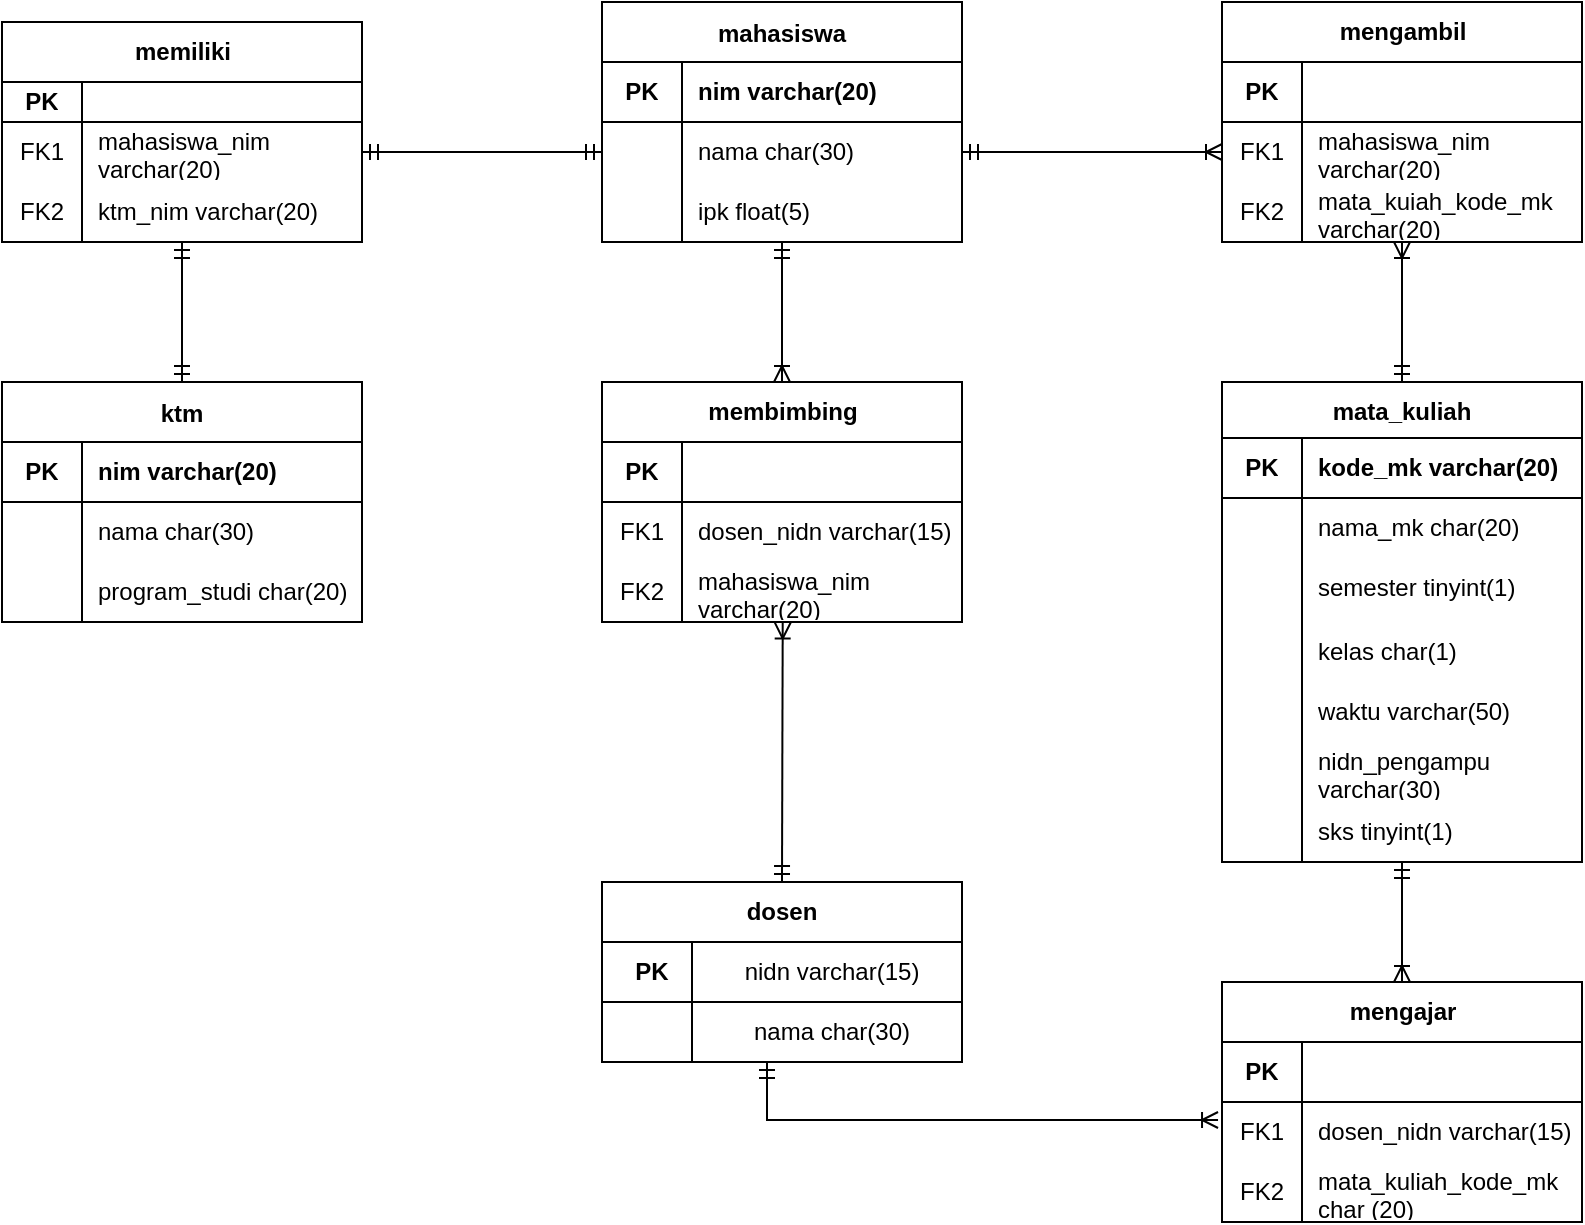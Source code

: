<mxfile version="15.9.1" type="device"><diagram id="C5RBs43oDa-KdzZeNtuy" name="Page-1"><mxGraphModel dx="1038" dy="617" grid="1" gridSize="10" guides="1" tooltips="1" connect="1" arrows="1" fold="1" page="1" pageScale="1" pageWidth="827" pageHeight="1169" math="0" shadow="0"><root><mxCell id="WIyWlLk6GJQsqaUBKTNV-0"/><mxCell id="WIyWlLk6GJQsqaUBKTNV-1" parent="WIyWlLk6GJQsqaUBKTNV-0"/><mxCell id="8KVBuHoaJEhCIjv3DXk8-70" value="mahasiswa" style="shape=table;startSize=30;container=1;collapsible=0;childLayout=tableLayout;fixedRows=1;rowLines=0;fontStyle=1;align=center;pointerEvents=1;fontSize=12;" parent="WIyWlLk6GJQsqaUBKTNV-1" vertex="1"><mxGeometry x="300" y="70" width="180" height="120" as="geometry"/></mxCell><mxCell id="8KVBuHoaJEhCIjv3DXk8-71" value="" style="shape=partialRectangle;html=1;whiteSpace=wrap;collapsible=0;dropTarget=0;pointerEvents=1;fillColor=none;top=0;left=0;bottom=1;right=0;points=[[0,0.5],[1,0.5]];portConstraint=eastwest;fontSize=12;" parent="8KVBuHoaJEhCIjv3DXk8-70" vertex="1"><mxGeometry y="30" width="180" height="30" as="geometry"/></mxCell><mxCell id="8KVBuHoaJEhCIjv3DXk8-72" value="&lt;b&gt;PK&lt;/b&gt;" style="shape=partialRectangle;html=1;whiteSpace=wrap;connectable=0;fillColor=none;top=0;left=0;bottom=0;right=0;overflow=hidden;pointerEvents=1;fontSize=12;" parent="8KVBuHoaJEhCIjv3DXk8-71" vertex="1"><mxGeometry width="40" height="30" as="geometry"><mxRectangle width="40" height="30" as="alternateBounds"/></mxGeometry></mxCell><mxCell id="8KVBuHoaJEhCIjv3DXk8-73" value="&lt;b&gt;nim varchar(20)&lt;/b&gt;" style="shape=partialRectangle;html=1;whiteSpace=wrap;connectable=0;fillColor=none;top=0;left=0;bottom=0;right=0;align=left;spacingLeft=6;overflow=hidden;pointerEvents=1;fontSize=12;" parent="8KVBuHoaJEhCIjv3DXk8-71" vertex="1"><mxGeometry x="40" width="140" height="30" as="geometry"><mxRectangle width="140" height="30" as="alternateBounds"/></mxGeometry></mxCell><mxCell id="8KVBuHoaJEhCIjv3DXk8-74" value="" style="shape=partialRectangle;html=1;whiteSpace=wrap;collapsible=0;dropTarget=0;pointerEvents=1;fillColor=none;top=0;left=0;bottom=0;right=0;points=[[0,0.5],[1,0.5]];portConstraint=eastwest;fontSize=12;" parent="8KVBuHoaJEhCIjv3DXk8-70" vertex="1"><mxGeometry y="60" width="180" height="30" as="geometry"/></mxCell><mxCell id="8KVBuHoaJEhCIjv3DXk8-75" value="" style="shape=partialRectangle;html=1;whiteSpace=wrap;connectable=0;fillColor=none;top=0;left=0;bottom=0;right=0;overflow=hidden;pointerEvents=1;fontSize=12;" parent="8KVBuHoaJEhCIjv3DXk8-74" vertex="1"><mxGeometry width="40" height="30" as="geometry"><mxRectangle width="40" height="30" as="alternateBounds"/></mxGeometry></mxCell><mxCell id="8KVBuHoaJEhCIjv3DXk8-76" value="nama char(30)" style="shape=partialRectangle;html=1;whiteSpace=wrap;connectable=0;fillColor=none;top=0;left=0;bottom=0;right=0;align=left;spacingLeft=6;overflow=hidden;pointerEvents=1;fontSize=12;" parent="8KVBuHoaJEhCIjv3DXk8-74" vertex="1"><mxGeometry x="40" width="140" height="30" as="geometry"><mxRectangle width="140" height="30" as="alternateBounds"/></mxGeometry></mxCell><mxCell id="8KVBuHoaJEhCIjv3DXk8-77" value="" style="shape=partialRectangle;html=1;whiteSpace=wrap;collapsible=0;dropTarget=0;pointerEvents=1;fillColor=none;top=0;left=0;bottom=0;right=0;points=[[0,0.5],[1,0.5]];portConstraint=eastwest;fontSize=12;" parent="8KVBuHoaJEhCIjv3DXk8-70" vertex="1"><mxGeometry y="90" width="180" height="30" as="geometry"/></mxCell><mxCell id="8KVBuHoaJEhCIjv3DXk8-78" value="" style="shape=partialRectangle;html=1;whiteSpace=wrap;connectable=0;fillColor=none;top=0;left=0;bottom=0;right=0;overflow=hidden;pointerEvents=1;fontSize=12;" parent="8KVBuHoaJEhCIjv3DXk8-77" vertex="1"><mxGeometry width="40" height="30" as="geometry"><mxRectangle width="40" height="30" as="alternateBounds"/></mxGeometry></mxCell><mxCell id="8KVBuHoaJEhCIjv3DXk8-79" value="ipk float(5)" style="shape=partialRectangle;html=1;whiteSpace=wrap;connectable=0;fillColor=none;top=0;left=0;bottom=0;right=0;align=left;spacingLeft=6;overflow=hidden;pointerEvents=1;fontSize=12;" parent="8KVBuHoaJEhCIjv3DXk8-77" vertex="1"><mxGeometry x="40" width="140" height="30" as="geometry"><mxRectangle width="140" height="30" as="alternateBounds"/></mxGeometry></mxCell><mxCell id="8KVBuHoaJEhCIjv3DXk8-141" value="mengambil" style="shape=table;startSize=30;container=1;collapsible=0;childLayout=tableLayout;fixedRows=1;rowLines=0;fontStyle=1;align=center;pointerEvents=1;fillColor=none;html=1;" parent="WIyWlLk6GJQsqaUBKTNV-1" vertex="1"><mxGeometry x="610" y="70" width="180" height="120" as="geometry"/></mxCell><mxCell id="8KVBuHoaJEhCIjv3DXk8-142" value="" style="shape=partialRectangle;html=1;whiteSpace=wrap;collapsible=0;dropTarget=0;pointerEvents=1;fillColor=none;top=0;left=0;bottom=1;right=0;points=[[0,0.5],[1,0.5]];portConstraint=eastwest;" parent="8KVBuHoaJEhCIjv3DXk8-141" vertex="1"><mxGeometry y="30" width="180" height="30" as="geometry"/></mxCell><mxCell id="8KVBuHoaJEhCIjv3DXk8-143" value="PK" style="shape=partialRectangle;html=1;whiteSpace=wrap;connectable=0;fillColor=none;top=0;left=0;bottom=0;right=0;overflow=hidden;pointerEvents=1;fontStyle=1" parent="8KVBuHoaJEhCIjv3DXk8-142" vertex="1"><mxGeometry width="40" height="30" as="geometry"><mxRectangle width="40" height="30" as="alternateBounds"/></mxGeometry></mxCell><mxCell id="8KVBuHoaJEhCIjv3DXk8-144" value="" style="shape=partialRectangle;html=1;whiteSpace=wrap;connectable=0;fillColor=none;top=0;left=0;bottom=0;right=0;align=left;spacingLeft=6;overflow=hidden;pointerEvents=1;" parent="8KVBuHoaJEhCIjv3DXk8-142" vertex="1"><mxGeometry x="40" width="140" height="30" as="geometry"><mxRectangle width="140" height="30" as="alternateBounds"/></mxGeometry></mxCell><mxCell id="8KVBuHoaJEhCIjv3DXk8-145" value="" style="shape=partialRectangle;html=1;whiteSpace=wrap;collapsible=0;dropTarget=0;pointerEvents=1;fillColor=none;top=0;left=0;bottom=0;right=0;points=[[0,0.5],[1,0.5]];portConstraint=eastwest;" parent="8KVBuHoaJEhCIjv3DXk8-141" vertex="1"><mxGeometry y="60" width="180" height="30" as="geometry"/></mxCell><mxCell id="8KVBuHoaJEhCIjv3DXk8-146" value="FK1" style="shape=partialRectangle;html=1;whiteSpace=wrap;connectable=0;fillColor=none;top=0;left=0;bottom=0;right=0;overflow=hidden;pointerEvents=1;" parent="8KVBuHoaJEhCIjv3DXk8-145" vertex="1"><mxGeometry width="40" height="30" as="geometry"><mxRectangle width="40" height="30" as="alternateBounds"/></mxGeometry></mxCell><mxCell id="8KVBuHoaJEhCIjv3DXk8-147" value="mahasiswa_nim varchar(20)" style="shape=partialRectangle;html=1;whiteSpace=wrap;connectable=0;fillColor=none;top=0;left=0;bottom=0;right=0;align=left;spacingLeft=6;overflow=hidden;pointerEvents=1;" parent="8KVBuHoaJEhCIjv3DXk8-145" vertex="1"><mxGeometry x="40" width="140" height="30" as="geometry"><mxRectangle width="140" height="30" as="alternateBounds"/></mxGeometry></mxCell><mxCell id="8KVBuHoaJEhCIjv3DXk8-148" value="" style="shape=partialRectangle;html=1;whiteSpace=wrap;collapsible=0;dropTarget=0;pointerEvents=1;fillColor=none;top=0;left=0;bottom=0;right=0;points=[[0,0.5],[1,0.5]];portConstraint=eastwest;" parent="8KVBuHoaJEhCIjv3DXk8-141" vertex="1"><mxGeometry y="90" width="180" height="30" as="geometry"/></mxCell><mxCell id="8KVBuHoaJEhCIjv3DXk8-149" value="FK2" style="shape=partialRectangle;html=1;whiteSpace=wrap;connectable=0;fillColor=none;top=0;left=0;bottom=0;right=0;overflow=hidden;pointerEvents=1;" parent="8KVBuHoaJEhCIjv3DXk8-148" vertex="1"><mxGeometry width="40" height="30" as="geometry"><mxRectangle width="40" height="30" as="alternateBounds"/></mxGeometry></mxCell><mxCell id="8KVBuHoaJEhCIjv3DXk8-150" value="mata_kuiah_kode_mk varchar(20)" style="shape=partialRectangle;html=1;whiteSpace=wrap;connectable=0;fillColor=none;top=0;left=0;bottom=0;right=0;align=left;spacingLeft=6;overflow=hidden;pointerEvents=1;" parent="8KVBuHoaJEhCIjv3DXk8-148" vertex="1"><mxGeometry x="40" width="140" height="30" as="geometry"><mxRectangle width="140" height="30" as="alternateBounds"/></mxGeometry></mxCell><mxCell id="8KVBuHoaJEhCIjv3DXk8-151" value="mengajar" style="shape=table;startSize=30;container=1;collapsible=0;childLayout=tableLayout;fixedRows=1;rowLines=0;fontStyle=1;align=center;pointerEvents=1;fillColor=none;html=1;" parent="WIyWlLk6GJQsqaUBKTNV-1" vertex="1"><mxGeometry x="610" y="560" width="180" height="120" as="geometry"/></mxCell><mxCell id="8KVBuHoaJEhCIjv3DXk8-152" value="" style="shape=partialRectangle;html=1;whiteSpace=wrap;collapsible=0;dropTarget=0;pointerEvents=1;fillColor=none;top=0;left=0;bottom=1;right=0;points=[[0,0.5],[1,0.5]];portConstraint=eastwest;" parent="8KVBuHoaJEhCIjv3DXk8-151" vertex="1"><mxGeometry y="30" width="180" height="30" as="geometry"/></mxCell><mxCell id="8KVBuHoaJEhCIjv3DXk8-153" value="PK" style="shape=partialRectangle;html=1;whiteSpace=wrap;connectable=0;fillColor=none;top=0;left=0;bottom=0;right=0;overflow=hidden;pointerEvents=1;fontStyle=1" parent="8KVBuHoaJEhCIjv3DXk8-152" vertex="1"><mxGeometry width="40" height="30" as="geometry"><mxRectangle width="40" height="30" as="alternateBounds"/></mxGeometry></mxCell><mxCell id="8KVBuHoaJEhCIjv3DXk8-154" value="" style="shape=partialRectangle;html=1;whiteSpace=wrap;connectable=0;fillColor=none;top=0;left=0;bottom=0;right=0;align=left;spacingLeft=6;overflow=hidden;pointerEvents=1;" parent="8KVBuHoaJEhCIjv3DXk8-152" vertex="1"><mxGeometry x="40" width="140" height="30" as="geometry"><mxRectangle width="140" height="30" as="alternateBounds"/></mxGeometry></mxCell><mxCell id="8KVBuHoaJEhCIjv3DXk8-155" value="" style="shape=partialRectangle;html=1;whiteSpace=wrap;collapsible=0;dropTarget=0;pointerEvents=1;fillColor=none;top=0;left=0;bottom=0;right=0;points=[[0,0.5],[1,0.5]];portConstraint=eastwest;" parent="8KVBuHoaJEhCIjv3DXk8-151" vertex="1"><mxGeometry y="60" width="180" height="30" as="geometry"/></mxCell><mxCell id="8KVBuHoaJEhCIjv3DXk8-156" value="FK1" style="shape=partialRectangle;html=1;whiteSpace=wrap;connectable=0;fillColor=none;top=0;left=0;bottom=0;right=0;overflow=hidden;pointerEvents=1;" parent="8KVBuHoaJEhCIjv3DXk8-155" vertex="1"><mxGeometry width="40" height="30" as="geometry"><mxRectangle width="40" height="30" as="alternateBounds"/></mxGeometry></mxCell><mxCell id="8KVBuHoaJEhCIjv3DXk8-157" value="dosen_nidn varchar(15)" style="shape=partialRectangle;html=1;whiteSpace=wrap;connectable=0;fillColor=none;top=0;left=0;bottom=0;right=0;align=left;spacingLeft=6;overflow=hidden;pointerEvents=1;" parent="8KVBuHoaJEhCIjv3DXk8-155" vertex="1"><mxGeometry x="40" width="140" height="30" as="geometry"><mxRectangle width="140" height="30" as="alternateBounds"/></mxGeometry></mxCell><mxCell id="8KVBuHoaJEhCIjv3DXk8-158" value="" style="shape=partialRectangle;html=1;whiteSpace=wrap;collapsible=0;dropTarget=0;pointerEvents=1;fillColor=none;top=0;left=0;bottom=0;right=0;points=[[0,0.5],[1,0.5]];portConstraint=eastwest;" parent="8KVBuHoaJEhCIjv3DXk8-151" vertex="1"><mxGeometry y="90" width="180" height="30" as="geometry"/></mxCell><mxCell id="8KVBuHoaJEhCIjv3DXk8-159" value="FK2" style="shape=partialRectangle;html=1;whiteSpace=wrap;connectable=0;fillColor=none;top=0;left=0;bottom=0;right=0;overflow=hidden;pointerEvents=1;" parent="8KVBuHoaJEhCIjv3DXk8-158" vertex="1"><mxGeometry width="40" height="30" as="geometry"><mxRectangle width="40" height="30" as="alternateBounds"/></mxGeometry></mxCell><mxCell id="8KVBuHoaJEhCIjv3DXk8-160" value="mata_kuliah_kode_mk char (20)" style="shape=partialRectangle;html=1;whiteSpace=wrap;connectable=0;fillColor=none;top=0;left=0;bottom=0;right=0;align=left;spacingLeft=6;overflow=hidden;pointerEvents=1;" parent="8KVBuHoaJEhCIjv3DXk8-158" vertex="1"><mxGeometry x="40" width="140" height="30" as="geometry"><mxRectangle width="140" height="30" as="alternateBounds"/></mxGeometry></mxCell><mxCell id="8KVBuHoaJEhCIjv3DXk8-190" value="" style="group" parent="WIyWlLk6GJQsqaUBKTNV-1" vertex="1" connectable="0"><mxGeometry x="300" y="510" width="180" height="90" as="geometry"/></mxCell><mxCell id="8KVBuHoaJEhCIjv3DXk8-181" value="&lt;b&gt;dosen&lt;/b&gt;" style="rounded=0;whiteSpace=wrap;html=1;pointerEvents=1;fillColor=none;" parent="8KVBuHoaJEhCIjv3DXk8-190" vertex="1"><mxGeometry width="180" height="30" as="geometry"/></mxCell><mxCell id="8KVBuHoaJEhCIjv3DXk8-182" value="" style="rounded=0;whiteSpace=wrap;html=1;pointerEvents=1;fillColor=none;" parent="8KVBuHoaJEhCIjv3DXk8-190" vertex="1"><mxGeometry y="30" width="180" height="30" as="geometry"/></mxCell><mxCell id="8KVBuHoaJEhCIjv3DXk8-183" value="" style="endArrow=none;html=1;rounded=0;fontSize=12;startSize=30;entryX=0.25;entryY=0;entryDx=0;entryDy=0;exitX=0.25;exitY=1;exitDx=0;exitDy=0;" parent="8KVBuHoaJEhCIjv3DXk8-190" source="8KVBuHoaJEhCIjv3DXk8-187" target="8KVBuHoaJEhCIjv3DXk8-182" edge="1"><mxGeometry width="50" height="50" relative="1" as="geometry"><mxPoint x="45" y="80" as="sourcePoint"/><mxPoint x="430" y="110" as="targetPoint"/></mxGeometry></mxCell><mxCell id="8KVBuHoaJEhCIjv3DXk8-184" value="&lt;b&gt;PK&lt;/b&gt;" style="text;html=1;strokeColor=none;fillColor=none;align=center;verticalAlign=middle;whiteSpace=wrap;rounded=0;pointerEvents=1;" parent="8KVBuHoaJEhCIjv3DXk8-190" vertex="1"><mxGeometry y="30" width="50" height="30" as="geometry"/></mxCell><mxCell id="8KVBuHoaJEhCIjv3DXk8-185" value="nidn varchar(15)" style="text;html=1;strokeColor=none;fillColor=none;align=center;verticalAlign=middle;whiteSpace=wrap;rounded=0;pointerEvents=1;" parent="8KVBuHoaJEhCIjv3DXk8-190" vertex="1"><mxGeometry x="50" y="30" width="130" height="30" as="geometry"/></mxCell><mxCell id="8KVBuHoaJEhCIjv3DXk8-187" value="" style="rounded=0;whiteSpace=wrap;html=1;pointerEvents=1;fillColor=none;" parent="8KVBuHoaJEhCIjv3DXk8-190" vertex="1"><mxGeometry y="60" width="180" height="30" as="geometry"/></mxCell><mxCell id="8KVBuHoaJEhCIjv3DXk8-188" value="" style="text;html=1;strokeColor=none;fillColor=none;align=center;verticalAlign=middle;whiteSpace=wrap;rounded=0;pointerEvents=1;" parent="8KVBuHoaJEhCIjv3DXk8-190" vertex="1"><mxGeometry y="60" width="50" height="30" as="geometry"/></mxCell><mxCell id="8KVBuHoaJEhCIjv3DXk8-189" value="nama char(30)" style="text;html=1;strokeColor=none;fillColor=none;align=center;verticalAlign=middle;whiteSpace=wrap;rounded=0;pointerEvents=1;" parent="8KVBuHoaJEhCIjv3DXk8-190" vertex="1"><mxGeometry x="50" y="60" width="130" height="30" as="geometry"/></mxCell><mxCell id="8KVBuHoaJEhCIjv3DXk8-191" value="membimbing" style="shape=table;startSize=30;container=1;collapsible=0;childLayout=tableLayout;fixedRows=1;rowLines=0;fontStyle=1;align=center;pointerEvents=1;fillColor=none;html=1;" parent="WIyWlLk6GJQsqaUBKTNV-1" vertex="1"><mxGeometry x="300" y="260" width="180" height="120" as="geometry"/></mxCell><mxCell id="8KVBuHoaJEhCIjv3DXk8-192" value="" style="shape=partialRectangle;html=1;whiteSpace=wrap;collapsible=0;dropTarget=0;pointerEvents=1;fillColor=none;top=0;left=0;bottom=1;right=0;points=[[0,0.5],[1,0.5]];portConstraint=eastwest;" parent="8KVBuHoaJEhCIjv3DXk8-191" vertex="1"><mxGeometry y="30" width="180" height="30" as="geometry"/></mxCell><mxCell id="8KVBuHoaJEhCIjv3DXk8-193" value="PK" style="shape=partialRectangle;html=1;whiteSpace=wrap;connectable=0;fillColor=none;top=0;left=0;bottom=0;right=0;overflow=hidden;pointerEvents=1;fontStyle=1" parent="8KVBuHoaJEhCIjv3DXk8-192" vertex="1"><mxGeometry width="40" height="30" as="geometry"><mxRectangle width="40" height="30" as="alternateBounds"/></mxGeometry></mxCell><mxCell id="8KVBuHoaJEhCIjv3DXk8-194" value="" style="shape=partialRectangle;html=1;whiteSpace=wrap;connectable=0;fillColor=none;top=0;left=0;bottom=0;right=0;align=left;spacingLeft=6;overflow=hidden;pointerEvents=1;" parent="8KVBuHoaJEhCIjv3DXk8-192" vertex="1"><mxGeometry x="40" width="140" height="30" as="geometry"><mxRectangle width="140" height="30" as="alternateBounds"/></mxGeometry></mxCell><mxCell id="8KVBuHoaJEhCIjv3DXk8-195" value="" style="shape=partialRectangle;html=1;whiteSpace=wrap;collapsible=0;dropTarget=0;pointerEvents=1;fillColor=none;top=0;left=0;bottom=0;right=0;points=[[0,0.5],[1,0.5]];portConstraint=eastwest;" parent="8KVBuHoaJEhCIjv3DXk8-191" vertex="1"><mxGeometry y="60" width="180" height="30" as="geometry"/></mxCell><mxCell id="8KVBuHoaJEhCIjv3DXk8-196" value="FK1" style="shape=partialRectangle;html=1;whiteSpace=wrap;connectable=0;fillColor=none;top=0;left=0;bottom=0;right=0;overflow=hidden;pointerEvents=1;" parent="8KVBuHoaJEhCIjv3DXk8-195" vertex="1"><mxGeometry width="40" height="30" as="geometry"><mxRectangle width="40" height="30" as="alternateBounds"/></mxGeometry></mxCell><mxCell id="8KVBuHoaJEhCIjv3DXk8-197" value="dosen_nidn varchar(15)" style="shape=partialRectangle;html=1;whiteSpace=wrap;connectable=0;fillColor=none;top=0;left=0;bottom=0;right=0;align=left;spacingLeft=6;overflow=hidden;pointerEvents=1;" parent="8KVBuHoaJEhCIjv3DXk8-195" vertex="1"><mxGeometry x="40" width="140" height="30" as="geometry"><mxRectangle width="140" height="30" as="alternateBounds"/></mxGeometry></mxCell><mxCell id="8KVBuHoaJEhCIjv3DXk8-198" value="" style="shape=partialRectangle;html=1;whiteSpace=wrap;collapsible=0;dropTarget=0;pointerEvents=1;fillColor=none;top=0;left=0;bottom=0;right=0;points=[[0,0.5],[1,0.5]];portConstraint=eastwest;" parent="8KVBuHoaJEhCIjv3DXk8-191" vertex="1"><mxGeometry y="90" width="180" height="30" as="geometry"/></mxCell><mxCell id="8KVBuHoaJEhCIjv3DXk8-199" value="FK2" style="shape=partialRectangle;html=1;whiteSpace=wrap;connectable=0;fillColor=none;top=0;left=0;bottom=0;right=0;overflow=hidden;pointerEvents=1;" parent="8KVBuHoaJEhCIjv3DXk8-198" vertex="1"><mxGeometry width="40" height="30" as="geometry"><mxRectangle width="40" height="30" as="alternateBounds"/></mxGeometry></mxCell><mxCell id="8KVBuHoaJEhCIjv3DXk8-200" value="mahasiswa_nim varchar(20)" style="shape=partialRectangle;html=1;whiteSpace=wrap;connectable=0;fillColor=none;top=0;left=0;bottom=0;right=0;align=left;spacingLeft=6;overflow=hidden;pointerEvents=1;" parent="8KVBuHoaJEhCIjv3DXk8-198" vertex="1"><mxGeometry x="40" width="140" height="30" as="geometry"><mxRectangle width="140" height="30" as="alternateBounds"/></mxGeometry></mxCell><mxCell id="8KVBuHoaJEhCIjv3DXk8-201" value="ktm" style="shape=table;startSize=30;container=1;collapsible=0;childLayout=tableLayout;fixedRows=1;rowLines=0;fontStyle=1;align=center;pointerEvents=1;fontSize=12;" parent="WIyWlLk6GJQsqaUBKTNV-1" vertex="1"><mxGeometry y="260" width="180" height="120" as="geometry"/></mxCell><mxCell id="8KVBuHoaJEhCIjv3DXk8-202" value="" style="shape=partialRectangle;html=1;whiteSpace=wrap;collapsible=0;dropTarget=0;pointerEvents=1;fillColor=none;top=0;left=0;bottom=1;right=0;points=[[0,0.5],[1,0.5]];portConstraint=eastwest;fontSize=12;" parent="8KVBuHoaJEhCIjv3DXk8-201" vertex="1"><mxGeometry y="30" width="180" height="30" as="geometry"/></mxCell><mxCell id="8KVBuHoaJEhCIjv3DXk8-203" value="&lt;b&gt;PK&lt;/b&gt;" style="shape=partialRectangle;html=1;whiteSpace=wrap;connectable=0;fillColor=none;top=0;left=0;bottom=0;right=0;overflow=hidden;pointerEvents=1;fontSize=12;" parent="8KVBuHoaJEhCIjv3DXk8-202" vertex="1"><mxGeometry width="40" height="30" as="geometry"><mxRectangle width="40" height="30" as="alternateBounds"/></mxGeometry></mxCell><mxCell id="8KVBuHoaJEhCIjv3DXk8-204" value="&lt;b&gt;nim varchar(20)&lt;/b&gt;" style="shape=partialRectangle;html=1;whiteSpace=wrap;connectable=0;fillColor=none;top=0;left=0;bottom=0;right=0;align=left;spacingLeft=6;overflow=hidden;pointerEvents=1;fontSize=12;" parent="8KVBuHoaJEhCIjv3DXk8-202" vertex="1"><mxGeometry x="40" width="140" height="30" as="geometry"><mxRectangle width="140" height="30" as="alternateBounds"/></mxGeometry></mxCell><mxCell id="8KVBuHoaJEhCIjv3DXk8-205" value="" style="shape=partialRectangle;html=1;whiteSpace=wrap;collapsible=0;dropTarget=0;pointerEvents=1;fillColor=none;top=0;left=0;bottom=0;right=0;points=[[0,0.5],[1,0.5]];portConstraint=eastwest;fontSize=12;" parent="8KVBuHoaJEhCIjv3DXk8-201" vertex="1"><mxGeometry y="60" width="180" height="30" as="geometry"/></mxCell><mxCell id="8KVBuHoaJEhCIjv3DXk8-206" value="" style="shape=partialRectangle;html=1;whiteSpace=wrap;connectable=0;fillColor=none;top=0;left=0;bottom=0;right=0;overflow=hidden;pointerEvents=1;fontSize=12;" parent="8KVBuHoaJEhCIjv3DXk8-205" vertex="1"><mxGeometry width="40" height="30" as="geometry"><mxRectangle width="40" height="30" as="alternateBounds"/></mxGeometry></mxCell><mxCell id="8KVBuHoaJEhCIjv3DXk8-207" value="nama char(30)" style="shape=partialRectangle;html=1;whiteSpace=wrap;connectable=0;fillColor=none;top=0;left=0;bottom=0;right=0;align=left;spacingLeft=6;overflow=hidden;pointerEvents=1;fontSize=12;" parent="8KVBuHoaJEhCIjv3DXk8-205" vertex="1"><mxGeometry x="40" width="140" height="30" as="geometry"><mxRectangle width="140" height="30" as="alternateBounds"/></mxGeometry></mxCell><mxCell id="8KVBuHoaJEhCIjv3DXk8-208" value="" style="shape=partialRectangle;html=1;whiteSpace=wrap;collapsible=0;dropTarget=0;pointerEvents=1;fillColor=none;top=0;left=0;bottom=0;right=0;points=[[0,0.5],[1,0.5]];portConstraint=eastwest;fontSize=12;" parent="8KVBuHoaJEhCIjv3DXk8-201" vertex="1"><mxGeometry y="90" width="180" height="30" as="geometry"/></mxCell><mxCell id="8KVBuHoaJEhCIjv3DXk8-209" value="" style="shape=partialRectangle;html=1;whiteSpace=wrap;connectable=0;fillColor=none;top=0;left=0;bottom=0;right=0;overflow=hidden;pointerEvents=1;fontSize=12;" parent="8KVBuHoaJEhCIjv3DXk8-208" vertex="1"><mxGeometry width="40" height="30" as="geometry"><mxRectangle width="40" height="30" as="alternateBounds"/></mxGeometry></mxCell><mxCell id="8KVBuHoaJEhCIjv3DXk8-210" value="program_studi char(20)" style="shape=partialRectangle;html=1;whiteSpace=wrap;connectable=0;fillColor=none;top=0;left=0;bottom=0;right=0;align=left;spacingLeft=6;overflow=hidden;pointerEvents=1;fontSize=12;" parent="8KVBuHoaJEhCIjv3DXk8-208" vertex="1"><mxGeometry x="40" width="140" height="30" as="geometry"><mxRectangle width="140" height="30" as="alternateBounds"/></mxGeometry></mxCell><mxCell id="8KVBuHoaJEhCIjv3DXk8-211" value="memiliki" style="shape=table;startSize=30;container=1;collapsible=0;childLayout=tableLayout;fixedRows=1;rowLines=0;fontStyle=1;align=center;pointerEvents=1;fillColor=none;html=1;" parent="WIyWlLk6GJQsqaUBKTNV-1" vertex="1"><mxGeometry y="80" width="180" height="110" as="geometry"/></mxCell><mxCell id="8KVBuHoaJEhCIjv3DXk8-212" value="" style="shape=partialRectangle;html=1;whiteSpace=wrap;collapsible=0;dropTarget=0;pointerEvents=1;fillColor=none;top=0;left=0;bottom=1;right=0;points=[[0,0.5],[1,0.5]];portConstraint=eastwest;" parent="8KVBuHoaJEhCIjv3DXk8-211" vertex="1"><mxGeometry y="30" width="180" height="20" as="geometry"/></mxCell><mxCell id="8KVBuHoaJEhCIjv3DXk8-213" value="PK" style="shape=partialRectangle;html=1;whiteSpace=wrap;connectable=0;fillColor=none;top=0;left=0;bottom=0;right=0;overflow=hidden;pointerEvents=1;fontStyle=1" parent="8KVBuHoaJEhCIjv3DXk8-212" vertex="1"><mxGeometry width="40" height="20" as="geometry"><mxRectangle width="40" height="20" as="alternateBounds"/></mxGeometry></mxCell><mxCell id="8KVBuHoaJEhCIjv3DXk8-214" value="" style="shape=partialRectangle;html=1;whiteSpace=wrap;connectable=0;fillColor=none;top=0;left=0;bottom=0;right=0;align=left;spacingLeft=6;overflow=hidden;pointerEvents=1;" parent="8KVBuHoaJEhCIjv3DXk8-212" vertex="1"><mxGeometry x="40" width="140" height="20" as="geometry"><mxRectangle width="140" height="20" as="alternateBounds"/></mxGeometry></mxCell><mxCell id="8KVBuHoaJEhCIjv3DXk8-215" value="" style="shape=partialRectangle;html=1;whiteSpace=wrap;collapsible=0;dropTarget=0;pointerEvents=1;fillColor=none;top=0;left=0;bottom=0;right=0;points=[[0,0.5],[1,0.5]];portConstraint=eastwest;" parent="8KVBuHoaJEhCIjv3DXk8-211" vertex="1"><mxGeometry y="50" width="180" height="30" as="geometry"/></mxCell><mxCell id="8KVBuHoaJEhCIjv3DXk8-216" value="FK1" style="shape=partialRectangle;html=1;whiteSpace=wrap;connectable=0;fillColor=none;top=0;left=0;bottom=0;right=0;overflow=hidden;pointerEvents=1;" parent="8KVBuHoaJEhCIjv3DXk8-215" vertex="1"><mxGeometry width="40" height="30" as="geometry"><mxRectangle width="40" height="30" as="alternateBounds"/></mxGeometry></mxCell><mxCell id="8KVBuHoaJEhCIjv3DXk8-217" value="mahasiswa_nim varchar(20)" style="shape=partialRectangle;html=1;whiteSpace=wrap;connectable=0;fillColor=none;top=0;left=0;bottom=0;right=0;align=left;spacingLeft=6;overflow=hidden;pointerEvents=1;" parent="8KVBuHoaJEhCIjv3DXk8-215" vertex="1"><mxGeometry x="40" width="140" height="30" as="geometry"><mxRectangle width="140" height="30" as="alternateBounds"/></mxGeometry></mxCell><mxCell id="8KVBuHoaJEhCIjv3DXk8-218" value="" style="shape=partialRectangle;html=1;whiteSpace=wrap;collapsible=0;dropTarget=0;pointerEvents=1;fillColor=none;top=0;left=0;bottom=0;right=0;points=[[0,0.5],[1,0.5]];portConstraint=eastwest;" parent="8KVBuHoaJEhCIjv3DXk8-211" vertex="1"><mxGeometry y="80" width="180" height="30" as="geometry"/></mxCell><mxCell id="8KVBuHoaJEhCIjv3DXk8-219" value="FK2" style="shape=partialRectangle;html=1;whiteSpace=wrap;connectable=0;fillColor=none;top=0;left=0;bottom=0;right=0;overflow=hidden;pointerEvents=1;" parent="8KVBuHoaJEhCIjv3DXk8-218" vertex="1"><mxGeometry width="40" height="30" as="geometry"><mxRectangle width="40" height="30" as="alternateBounds"/></mxGeometry></mxCell><mxCell id="8KVBuHoaJEhCIjv3DXk8-220" value="ktm_nim varchar(20)" style="shape=partialRectangle;html=1;whiteSpace=wrap;connectable=0;fillColor=none;top=0;left=0;bottom=0;right=0;align=left;spacingLeft=6;overflow=hidden;pointerEvents=1;" parent="8KVBuHoaJEhCIjv3DXk8-218" vertex="1"><mxGeometry x="40" width="140" height="30" as="geometry"><mxRectangle width="140" height="30" as="alternateBounds"/></mxGeometry></mxCell><mxCell id="8KVBuHoaJEhCIjv3DXk8-223" value="" style="fontSize=12;html=1;endArrow=ERmandOne;startArrow=ERmandOne;rounded=0;startSize=6;endFill=0;entryX=0.5;entryY=0;entryDx=0;entryDy=0;exitX=0.5;exitY=1;exitDx=0;exitDy=0;exitPerimeter=0;" parent="WIyWlLk6GJQsqaUBKTNV-1" source="8KVBuHoaJEhCIjv3DXk8-218" target="8KVBuHoaJEhCIjv3DXk8-201" edge="1"><mxGeometry width="100" height="100" relative="1" as="geometry"><mxPoint x="90" y="200" as="sourcePoint"/><mxPoint x="700" y="250" as="targetPoint"/></mxGeometry></mxCell><mxCell id="8KVBuHoaJEhCIjv3DXk8-237" value="" style="edgeStyle=orthogonalEdgeStyle;fontSize=12;html=1;endArrow=ERmandOne;startArrow=ERmandOne;rounded=0;startSize=6;exitX=1;exitY=0.5;exitDx=0;exitDy=0;entryX=0;entryY=0.5;entryDx=0;entryDy=0;" parent="WIyWlLk6GJQsqaUBKTNV-1" source="8KVBuHoaJEhCIjv3DXk8-215" target="8KVBuHoaJEhCIjv3DXk8-74" edge="1"><mxGeometry width="100" height="100" relative="1" as="geometry"><mxPoint x="400" y="350" as="sourcePoint"/><mxPoint x="500" y="250" as="targetPoint"/></mxGeometry></mxCell><mxCell id="8KVBuHoaJEhCIjv3DXk8-238" value="" style="group" parent="WIyWlLk6GJQsqaUBKTNV-1" vertex="1" connectable="0"><mxGeometry x="610" y="260" width="180" height="240" as="geometry"/></mxCell><mxCell id="8KVBuHoaJEhCIjv3DXk8-80" value="mata_kuliah" style="shape=table;startSize=28;container=1;collapsible=0;childLayout=tableLayout;fixedRows=1;rowLines=0;fontStyle=1;align=center;pointerEvents=1;fontSize=12;rounded=0;fixDash=0;resizable=1;movableLabel=1;snapToPoint=0;autosize=1;" parent="8KVBuHoaJEhCIjv3DXk8-238" vertex="1"><mxGeometry width="180" height="240" as="geometry"/></mxCell><mxCell id="8KVBuHoaJEhCIjv3DXk8-81" value="" style="shape=partialRectangle;html=1;whiteSpace=wrap;collapsible=0;dropTarget=0;pointerEvents=1;fillColor=none;top=0;left=0;bottom=1;right=0;points=[[0,0.5],[1,0.5]];portConstraint=eastwest;fontSize=12;" parent="8KVBuHoaJEhCIjv3DXk8-80" vertex="1"><mxGeometry y="28" width="180" height="30" as="geometry"/></mxCell><mxCell id="8KVBuHoaJEhCIjv3DXk8-82" value="&lt;b&gt;PK&lt;/b&gt;" style="shape=partialRectangle;html=1;whiteSpace=wrap;connectable=0;fillColor=none;top=0;left=0;bottom=0;right=0;overflow=hidden;pointerEvents=1;fontSize=12;" parent="8KVBuHoaJEhCIjv3DXk8-81" vertex="1"><mxGeometry width="40" height="30" as="geometry"><mxRectangle width="40" height="30" as="alternateBounds"/></mxGeometry></mxCell><mxCell id="8KVBuHoaJEhCIjv3DXk8-83" value="&lt;b&gt;kode_mk varchar(20)&lt;/b&gt;" style="shape=partialRectangle;html=1;whiteSpace=wrap;connectable=0;fillColor=none;top=0;left=0;bottom=0;right=0;align=left;spacingLeft=6;overflow=hidden;pointerEvents=1;fontSize=12;" parent="8KVBuHoaJEhCIjv3DXk8-81" vertex="1"><mxGeometry x="40" width="140" height="30" as="geometry"><mxRectangle width="140" height="30" as="alternateBounds"/></mxGeometry></mxCell><mxCell id="8KVBuHoaJEhCIjv3DXk8-84" value="" style="shape=partialRectangle;html=1;whiteSpace=wrap;collapsible=0;dropTarget=0;pointerEvents=1;fillColor=none;top=0;left=0;bottom=0;right=0;points=[[0,0.5],[1,0.5]];portConstraint=eastwest;fontSize=12;" parent="8KVBuHoaJEhCIjv3DXk8-80" vertex="1"><mxGeometry y="58" width="180" height="30" as="geometry"/></mxCell><mxCell id="8KVBuHoaJEhCIjv3DXk8-85" value="" style="shape=partialRectangle;html=1;whiteSpace=wrap;connectable=0;fillColor=none;top=0;left=0;bottom=0;right=0;overflow=hidden;pointerEvents=1;fontSize=12;" parent="8KVBuHoaJEhCIjv3DXk8-84" vertex="1"><mxGeometry width="40" height="30" as="geometry"><mxRectangle width="40" height="30" as="alternateBounds"/></mxGeometry></mxCell><mxCell id="8KVBuHoaJEhCIjv3DXk8-86" value="nama_mk char(20)" style="shape=partialRectangle;html=1;whiteSpace=wrap;connectable=0;fillColor=none;top=0;left=0;bottom=0;right=0;align=left;spacingLeft=6;overflow=hidden;pointerEvents=1;fontSize=12;" parent="8KVBuHoaJEhCIjv3DXk8-84" vertex="1"><mxGeometry x="40" width="140" height="30" as="geometry"><mxRectangle width="140" height="30" as="alternateBounds"/></mxGeometry></mxCell><mxCell id="8KVBuHoaJEhCIjv3DXk8-87" value="" style="shape=partialRectangle;html=1;whiteSpace=wrap;collapsible=0;dropTarget=0;pointerEvents=1;fillColor=none;top=0;left=0;bottom=0;right=0;points=[[0,0.5],[1,0.5]];portConstraint=eastwest;fontSize=12;" parent="8KVBuHoaJEhCIjv3DXk8-80" vertex="1"><mxGeometry y="88" width="180" height="30" as="geometry"/></mxCell><mxCell id="8KVBuHoaJEhCIjv3DXk8-88" value="" style="shape=partialRectangle;html=1;whiteSpace=wrap;connectable=0;fillColor=none;top=0;left=0;bottom=0;right=0;overflow=hidden;pointerEvents=1;fontSize=12;" parent="8KVBuHoaJEhCIjv3DXk8-87" vertex="1"><mxGeometry width="40" height="30" as="geometry"><mxRectangle width="40" height="30" as="alternateBounds"/></mxGeometry></mxCell><mxCell id="8KVBuHoaJEhCIjv3DXk8-89" value="semester tinyint(1)" style="shape=partialRectangle;html=1;whiteSpace=wrap;connectable=0;fillColor=none;top=0;left=1;bottom=0;right=0;align=left;spacingLeft=6;overflow=hidden;pointerEvents=1;fontSize=12;" parent="8KVBuHoaJEhCIjv3DXk8-87" vertex="1"><mxGeometry x="40" width="140" height="30" as="geometry"><mxRectangle width="140" height="30" as="alternateBounds"/></mxGeometry></mxCell><mxCell id="8KVBuHoaJEhCIjv3DXk8-132" value="" style="shape=partialRectangle;html=1;whiteSpace=wrap;connectable=0;fillColor=none;top=0;left=0;bottom=0;right=1;overflow=hidden;pointerEvents=1;fontSize=12;" parent="8KVBuHoaJEhCIjv3DXk8-238" vertex="1"><mxGeometry y="100" width="40" height="40" as="geometry"><mxRectangle width="40" height="30" as="alternateBounds"/></mxGeometry></mxCell><mxCell id="8KVBuHoaJEhCIjv3DXk8-133" value="kelas char(1)" style="shape=partialRectangle;html=1;whiteSpace=wrap;connectable=0;fillColor=none;top=0;left=1;bottom=0;right=0;align=left;spacingLeft=6;overflow=hidden;pointerEvents=1;fontSize=12;" parent="8KVBuHoaJEhCIjv3DXk8-238" vertex="1"><mxGeometry x="40" y="120" width="140" height="30" as="geometry"><mxRectangle width="140" height="30" as="alternateBounds"/></mxGeometry></mxCell><mxCell id="8KVBuHoaJEhCIjv3DXk8-134" value="" style="shape=partialRectangle;html=1;whiteSpace=wrap;connectable=0;fillColor=none;top=0;left=0;bottom=0;right=0;overflow=hidden;pointerEvents=1;fontSize=12;" parent="8KVBuHoaJEhCIjv3DXk8-238" vertex="1"><mxGeometry y="150" width="40" height="30" as="geometry"><mxRectangle width="40" height="30" as="alternateBounds"/></mxGeometry></mxCell><mxCell id="8KVBuHoaJEhCIjv3DXk8-135" value="waktu varchar(50)" style="shape=partialRectangle;html=1;whiteSpace=wrap;connectable=0;fillColor=none;top=0;left=1;bottom=0;right=0;align=left;spacingLeft=6;overflow=hidden;pointerEvents=1;fontSize=12;" parent="8KVBuHoaJEhCIjv3DXk8-238" vertex="1"><mxGeometry x="40" y="150" width="140" height="30" as="geometry"><mxRectangle width="140" height="30" as="alternateBounds"/></mxGeometry></mxCell><mxCell id="8KVBuHoaJEhCIjv3DXk8-136" value="" style="shape=partialRectangle;html=1;whiteSpace=wrap;connectable=0;fillColor=none;top=0;left=0;bottom=0;right=0;overflow=hidden;pointerEvents=1;fontSize=12;" parent="8KVBuHoaJEhCIjv3DXk8-238" vertex="1"><mxGeometry y="180" width="40" height="30" as="geometry"><mxRectangle width="40" height="30" as="alternateBounds"/></mxGeometry></mxCell><mxCell id="8KVBuHoaJEhCIjv3DXk8-137" value="nidn_pengampu varchar(30)" style="shape=partialRectangle;html=1;whiteSpace=wrap;connectable=0;fillColor=none;top=0;left=1;bottom=0;right=0;align=left;spacingLeft=6;overflow=hidden;pointerEvents=1;fontSize=12;" parent="8KVBuHoaJEhCIjv3DXk8-238" vertex="1"><mxGeometry x="40" y="180" width="140" height="30" as="geometry"><mxRectangle width="140" height="30" as="alternateBounds"/></mxGeometry></mxCell><mxCell id="8KVBuHoaJEhCIjv3DXk8-138" value="" style="shape=partialRectangle;html=1;whiteSpace=wrap;connectable=0;fillColor=none;top=0;left=0;bottom=0;right=0;overflow=hidden;pointerEvents=1;fontSize=12;" parent="8KVBuHoaJEhCIjv3DXk8-238" vertex="1"><mxGeometry y="210" width="40" height="30" as="geometry"><mxRectangle width="40" height="30" as="alternateBounds"/></mxGeometry></mxCell><mxCell id="8KVBuHoaJEhCIjv3DXk8-139" value="sks tinyint(1)" style="shape=partialRectangle;html=1;whiteSpace=wrap;connectable=0;fillColor=none;top=0;left=1;bottom=0;right=0;align=left;spacingLeft=6;overflow=hidden;pointerEvents=1;fontSize=12;" parent="8KVBuHoaJEhCIjv3DXk8-238" vertex="1"><mxGeometry x="40" y="210" width="140" height="30" as="geometry"><mxRectangle width="140" height="30" as="alternateBounds"/></mxGeometry></mxCell><mxCell id="8KVBuHoaJEhCIjv3DXk8-239" value="" style="fontSize=12;html=1;endArrow=ERoneToMany;startArrow=ERmandOne;rounded=0;startSize=6;entryX=0.5;entryY=0;entryDx=0;entryDy=0;" parent="WIyWlLk6GJQsqaUBKTNV-1" target="8KVBuHoaJEhCIjv3DXk8-191" edge="1"><mxGeometry width="100" height="100" relative="1" as="geometry"><mxPoint x="390" y="190" as="sourcePoint"/><mxPoint x="490" y="250" as="targetPoint"/></mxGeometry></mxCell><mxCell id="8KVBuHoaJEhCIjv3DXk8-240" value="" style="fontSize=12;html=1;endArrow=ERoneToMany;startArrow=ERmandOne;rounded=0;startSize=6;entryX=0;entryY=0.5;entryDx=0;entryDy=0;exitX=1;exitY=0.5;exitDx=0;exitDy=0;" parent="WIyWlLk6GJQsqaUBKTNV-1" source="8KVBuHoaJEhCIjv3DXk8-74" target="8KVBuHoaJEhCIjv3DXk8-145" edge="1"><mxGeometry width="100" height="100" relative="1" as="geometry"><mxPoint x="400" y="200" as="sourcePoint"/><mxPoint x="400" y="270" as="targetPoint"/></mxGeometry></mxCell><mxCell id="8KVBuHoaJEhCIjv3DXk8-242" value="" style="fontSize=12;html=1;endArrow=ERoneToMany;startArrow=ERmandOne;rounded=0;startSize=6;exitX=0.5;exitY=0;exitDx=0;exitDy=0;" parent="WIyWlLk6GJQsqaUBKTNV-1" source="8KVBuHoaJEhCIjv3DXk8-80" edge="1"><mxGeometry width="100" height="100" relative="1" as="geometry"><mxPoint x="490" y="155" as="sourcePoint"/><mxPoint x="700" y="190" as="targetPoint"/></mxGeometry></mxCell><mxCell id="8KVBuHoaJEhCIjv3DXk8-243" value="" style="fontSize=12;html=1;endArrow=ERoneToMany;startArrow=ERmandOne;rounded=0;startSize=6;entryX=0.5;entryY=0;entryDx=0;entryDy=0;" parent="WIyWlLk6GJQsqaUBKTNV-1" target="8KVBuHoaJEhCIjv3DXk8-151" edge="1"><mxGeometry width="100" height="100" relative="1" as="geometry"><mxPoint x="700" y="500" as="sourcePoint"/><mxPoint x="620" y="155" as="targetPoint"/></mxGeometry></mxCell><mxCell id="8KVBuHoaJEhCIjv3DXk8-244" value="" style="fontSize=12;html=1;endArrow=ERoneToMany;startArrow=ERmandOne;rounded=0;startSize=6;entryX=-0.011;entryY=0.3;entryDx=0;entryDy=0;exitX=0.25;exitY=1;exitDx=0;exitDy=0;entryPerimeter=0;edgeStyle=orthogonalEdgeStyle;" parent="WIyWlLk6GJQsqaUBKTNV-1" source="8KVBuHoaJEhCIjv3DXk8-189" target="8KVBuHoaJEhCIjv3DXk8-155" edge="1"><mxGeometry width="100" height="100" relative="1" as="geometry"><mxPoint x="500" y="165" as="sourcePoint"/><mxPoint x="630" y="165" as="targetPoint"/></mxGeometry></mxCell><mxCell id="8KVBuHoaJEhCIjv3DXk8-245" value="" style="fontSize=12;html=1;endArrow=ERoneToMany;startArrow=ERmandOne;rounded=0;startSize=6;entryX=0.502;entryY=1.007;entryDx=0;entryDy=0;exitX=0.5;exitY=0;exitDx=0;exitDy=0;entryPerimeter=0;" parent="WIyWlLk6GJQsqaUBKTNV-1" source="8KVBuHoaJEhCIjv3DXk8-181" target="8KVBuHoaJEhCIjv3DXk8-198" edge="1"><mxGeometry width="100" height="100" relative="1" as="geometry"><mxPoint x="510" y="175" as="sourcePoint"/><mxPoint x="640" y="175" as="targetPoint"/></mxGeometry></mxCell></root></mxGraphModel></diagram></mxfile>